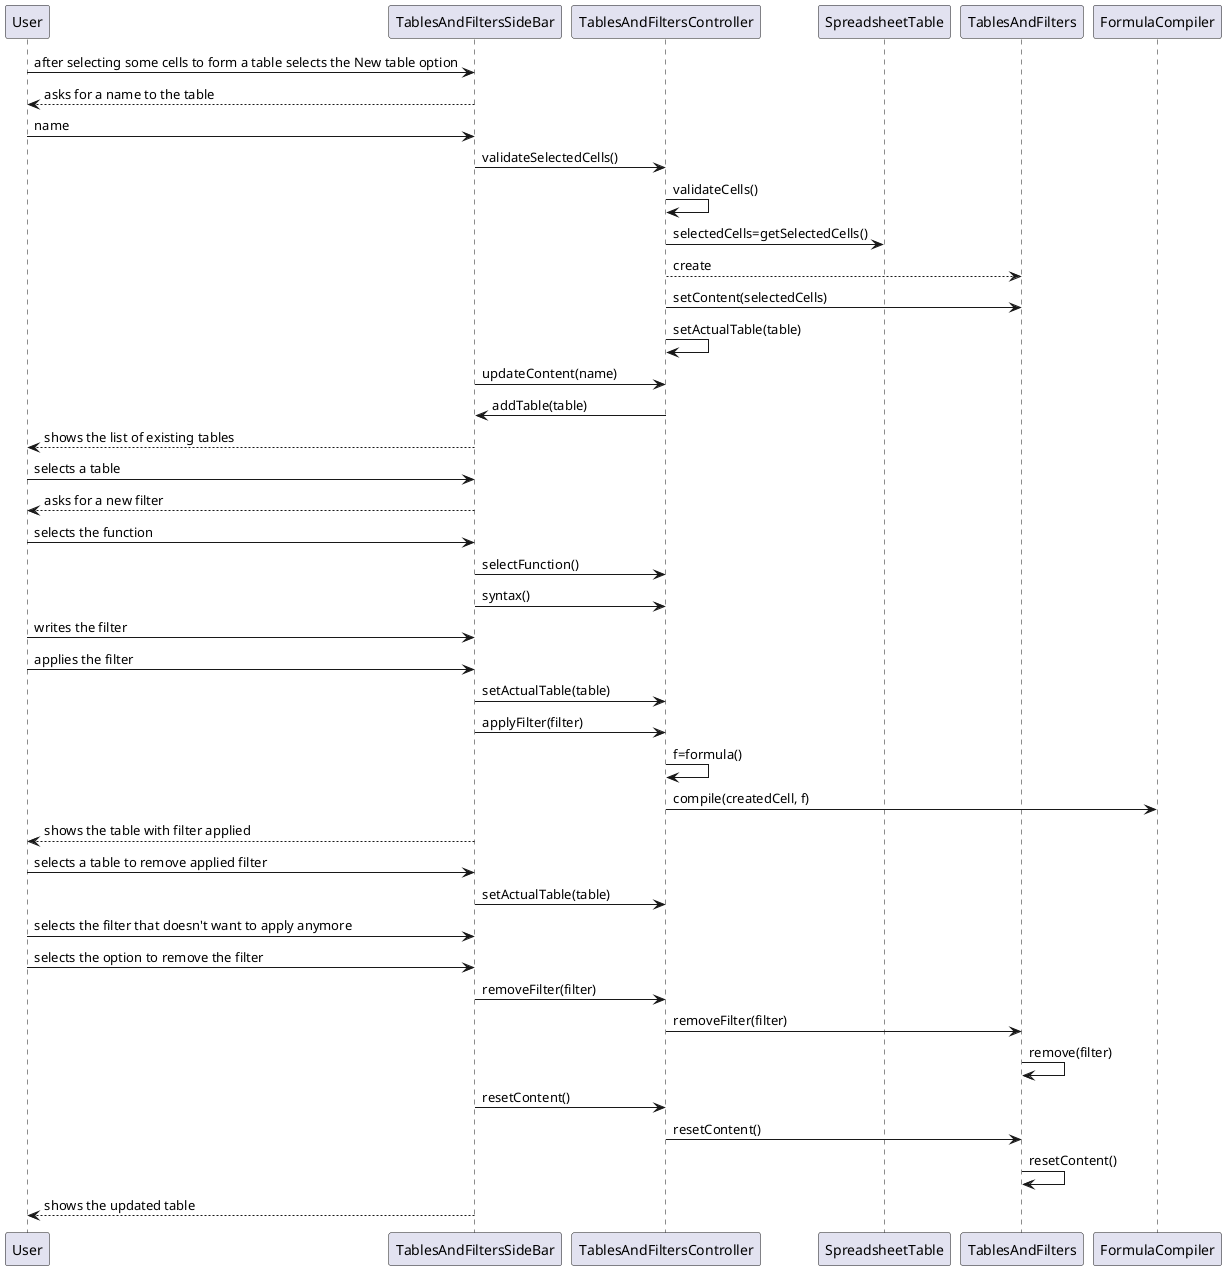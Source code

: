 @startuml

User->TablesAndFiltersSideBar: after selecting some cells to form a table selects the New table option
TablesAndFiltersSideBar-->User: asks for a name to the table
User->TablesAndFiltersSideBar: name
TablesAndFiltersSideBar->TablesAndFiltersController: validateSelectedCells()
TablesAndFiltersController->TablesAndFiltersController: validateCells()
TablesAndFiltersController->SpreadsheetTable: selectedCells=getSelectedCells()
TablesAndFiltersController-->TablesAndFilters: create
TablesAndFiltersController->TablesAndFilters: setContent(selectedCells)
TablesAndFiltersController->TablesAndFiltersController: setActualTable(table)
TablesAndFiltersSideBar->TablesAndFiltersController: updateContent(name)
TablesAndFiltersController->TablesAndFiltersSideBar: addTable(table)
TablesAndFiltersSideBar-->User: shows the list of existing tables
User->TablesAndFiltersSideBar: selects a table
TablesAndFiltersSideBar-->User: asks for a new filter
User->TablesAndFiltersSideBar: selects the function
TablesAndFiltersSideBar->TablesAndFiltersController: selectFunction()
TablesAndFiltersSideBar->TablesAndFiltersController: syntax()
User->TablesAndFiltersSideBar: writes the filter
User->TablesAndFiltersSideBar: applies the filter
TablesAndFiltersSideBar->TablesAndFiltersController: setActualTable(table)
TablesAndFiltersSideBar->TablesAndFiltersController: applyFilter(filter)
TablesAndFiltersController->TablesAndFiltersController: f=formula()
TablesAndFiltersController->FormulaCompiler: compile(createdCell, f)
TablesAndFiltersSideBar-->User: shows the table with filter applied
User->TablesAndFiltersSideBar: selects a table to remove applied filter
TablesAndFiltersSideBar->TablesAndFiltersController: setActualTable(table)
User->TablesAndFiltersSideBar: selects the filter that doesn't want to apply anymore
User->TablesAndFiltersSideBar: selects the option to remove the filter
TablesAndFiltersSideBar->TablesAndFiltersController: removeFilter(filter)
TablesAndFiltersController->TablesAndFilters: removeFilter(filter)
TablesAndFilters->TablesAndFilters: remove(filter)
TablesAndFiltersSideBar->TablesAndFiltersController: resetContent()
TablesAndFiltersController->TablesAndFilters: resetContent()
TablesAndFilters->TablesAndFilters: resetContent()
TablesAndFiltersSideBar-->User: shows the updated table

@enduml
